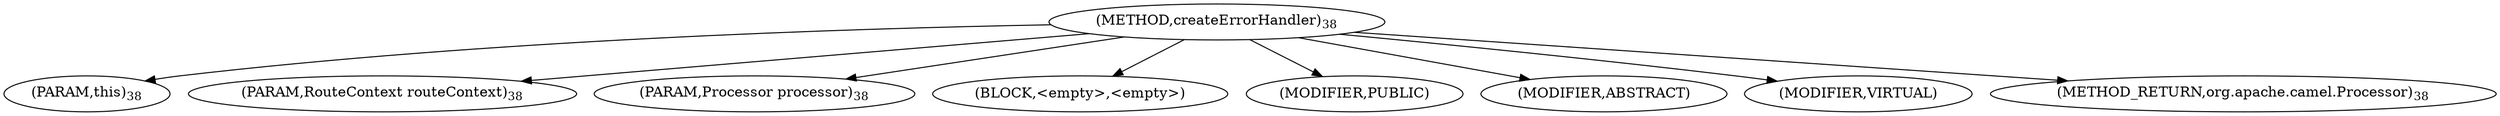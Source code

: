 digraph "createErrorHandler" {  
"15" [label = <(METHOD,createErrorHandler)<SUB>38</SUB>> ]
"16" [label = <(PARAM,this)<SUB>38</SUB>> ]
"17" [label = <(PARAM,RouteContext routeContext)<SUB>38</SUB>> ]
"18" [label = <(PARAM,Processor processor)<SUB>38</SUB>> ]
"19" [label = <(BLOCK,&lt;empty&gt;,&lt;empty&gt;)> ]
"20" [label = <(MODIFIER,PUBLIC)> ]
"21" [label = <(MODIFIER,ABSTRACT)> ]
"22" [label = <(MODIFIER,VIRTUAL)> ]
"23" [label = <(METHOD_RETURN,org.apache.camel.Processor)<SUB>38</SUB>> ]
  "15" -> "16" 
  "15" -> "17" 
  "15" -> "18" 
  "15" -> "19" 
  "15" -> "20" 
  "15" -> "21" 
  "15" -> "22" 
  "15" -> "23" 
}
